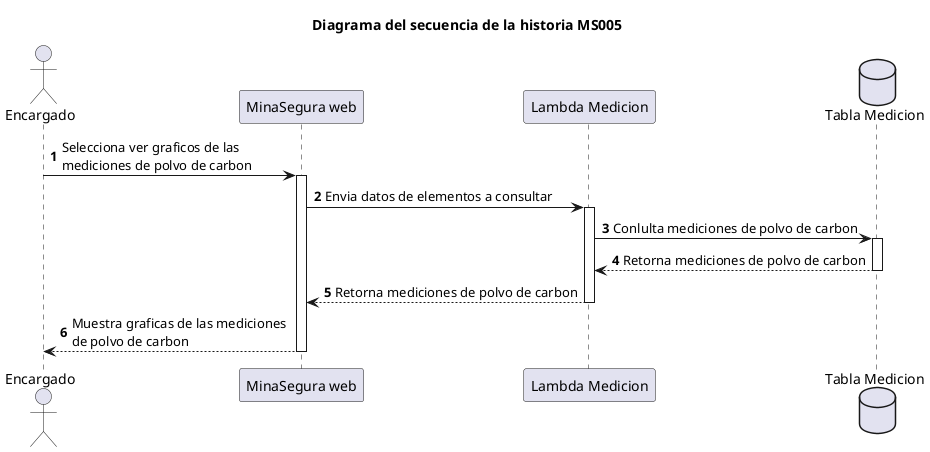 @startuml hu1_sequence
autonumber

title Diagrama del secuencia de la historia MS005

actor Encargado
participant "MinaSegura web"
participant "Lambda Medicion"
database "Tabla Medicion"

Encargado->"MinaSegura web": Selecciona ver graficos de las \nmediciones de polvo de carbon
activate "MinaSegura web"
"MinaSegura web"->"Lambda Medicion": Envia datos de elementos a consultar
activate "Lambda Medicion"
"Lambda Medicion"->"Tabla Medicion": Conlulta mediciones de polvo de carbon
activate "Tabla Medicion"
"Tabla Medicion"-->"Lambda Medicion": Retorna mediciones de polvo de carbon
deactivate "Tabla Medicion"
"Lambda Medicion"-->"MinaSegura web": Retorna mediciones de polvo de carbon
deactivate "Lambda Medicion"
"MinaSegura web"-->Encargado:Muestra graficas de las mediciones \nde polvo de carbon
deactivate "MinaSegura web"
@enduml
